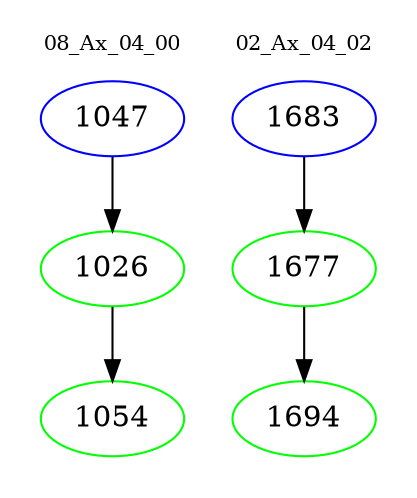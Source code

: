 digraph{
subgraph cluster_0 {
color = white
label = "08_Ax_04_00";
fontsize=10;
T0_1047 [label="1047", color="blue"]
T0_1047 -> T0_1026 [color="black"]
T0_1026 [label="1026", color="green"]
T0_1026 -> T0_1054 [color="black"]
T0_1054 [label="1054", color="green"]
}
subgraph cluster_1 {
color = white
label = "02_Ax_04_02";
fontsize=10;
T1_1683 [label="1683", color="blue"]
T1_1683 -> T1_1677 [color="black"]
T1_1677 [label="1677", color="green"]
T1_1677 -> T1_1694 [color="black"]
T1_1694 [label="1694", color="green"]
}
}
